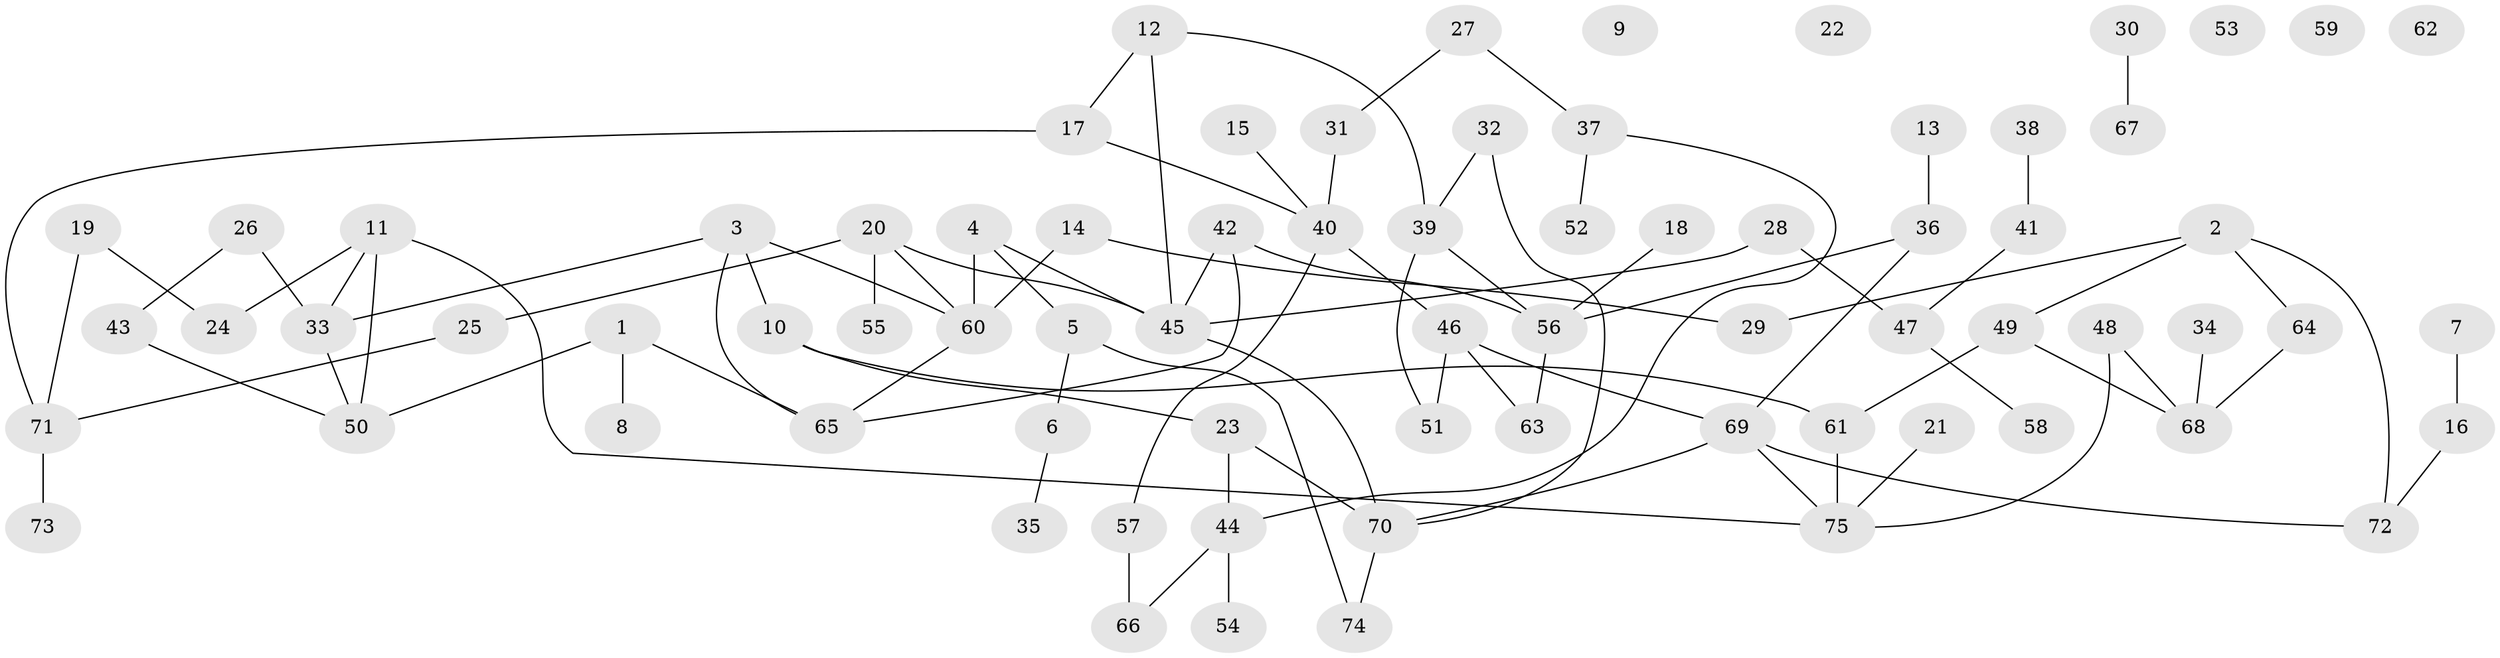 // Generated by graph-tools (version 1.1) at 2025/00/03/09/25 03:00:55]
// undirected, 75 vertices, 92 edges
graph export_dot {
graph [start="1"]
  node [color=gray90,style=filled];
  1;
  2;
  3;
  4;
  5;
  6;
  7;
  8;
  9;
  10;
  11;
  12;
  13;
  14;
  15;
  16;
  17;
  18;
  19;
  20;
  21;
  22;
  23;
  24;
  25;
  26;
  27;
  28;
  29;
  30;
  31;
  32;
  33;
  34;
  35;
  36;
  37;
  38;
  39;
  40;
  41;
  42;
  43;
  44;
  45;
  46;
  47;
  48;
  49;
  50;
  51;
  52;
  53;
  54;
  55;
  56;
  57;
  58;
  59;
  60;
  61;
  62;
  63;
  64;
  65;
  66;
  67;
  68;
  69;
  70;
  71;
  72;
  73;
  74;
  75;
  1 -- 8;
  1 -- 50;
  1 -- 65;
  2 -- 29;
  2 -- 49;
  2 -- 64;
  2 -- 72;
  3 -- 10;
  3 -- 33;
  3 -- 60;
  3 -- 65;
  4 -- 5;
  4 -- 45;
  4 -- 60;
  5 -- 6;
  5 -- 74;
  6 -- 35;
  7 -- 16;
  10 -- 23;
  10 -- 61;
  11 -- 24;
  11 -- 33;
  11 -- 50;
  11 -- 75;
  12 -- 17;
  12 -- 39;
  12 -- 45;
  13 -- 36;
  14 -- 29;
  14 -- 60;
  15 -- 40;
  16 -- 72;
  17 -- 40;
  17 -- 71;
  18 -- 56;
  19 -- 24;
  19 -- 71;
  20 -- 25;
  20 -- 45;
  20 -- 55;
  20 -- 60;
  21 -- 75;
  23 -- 44;
  23 -- 70;
  25 -- 71;
  26 -- 33;
  26 -- 43;
  27 -- 31;
  27 -- 37;
  28 -- 45;
  28 -- 47;
  30 -- 67;
  31 -- 40;
  32 -- 39;
  32 -- 70;
  33 -- 50;
  34 -- 68;
  36 -- 56;
  36 -- 69;
  37 -- 44;
  37 -- 52;
  38 -- 41;
  39 -- 51;
  39 -- 56;
  40 -- 46;
  40 -- 57;
  41 -- 47;
  42 -- 45;
  42 -- 56;
  42 -- 65;
  43 -- 50;
  44 -- 54;
  44 -- 66;
  45 -- 70;
  46 -- 51;
  46 -- 63;
  46 -- 69;
  47 -- 58;
  48 -- 68;
  48 -- 75;
  49 -- 61;
  49 -- 68;
  56 -- 63;
  57 -- 66;
  60 -- 65;
  61 -- 75;
  64 -- 68;
  69 -- 70;
  69 -- 72;
  69 -- 75;
  70 -- 74;
  71 -- 73;
}
